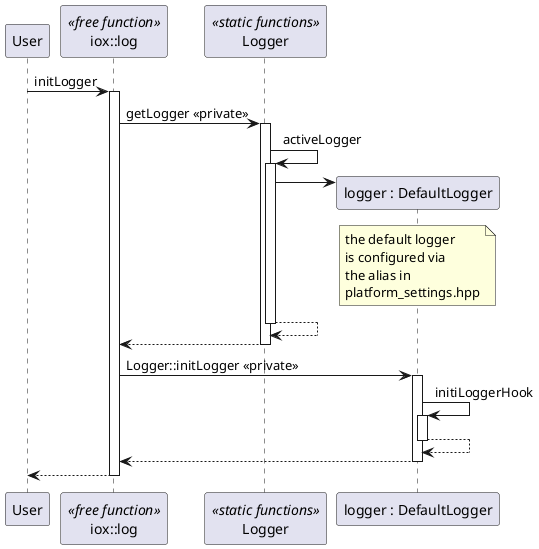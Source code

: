 @startuml

participant User
participant "iox::log" as logFreeFunction << free function >>
participant Logger << static functions >>
participant "logger : DefaultLogger" as defaultLoggerInstance

User -> logFreeFunction ++ : initLogger

logFreeFunction -> Logger ++ : getLogger <<private>>
Logger -> Logger ++ : activeLogger
Logger -> defaultLoggerInstance **
note over defaultLoggerInstance
  the default logger
  is configured via
  the alias in
  platform_settings.hpp
end note
return
return

logFreeFunction -> defaultLoggerInstance ++ : Logger::initLogger <<private>>
defaultLoggerInstance -> defaultLoggerInstance ++ : initiLoggerHook
return
return

return

@enduml
